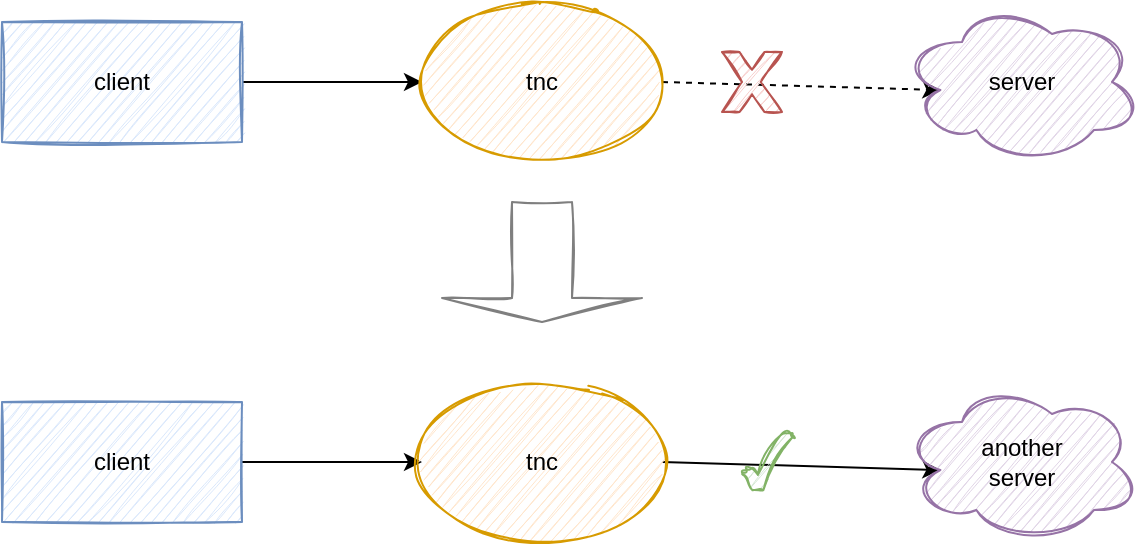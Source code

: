 <mxfile version="14.6.13" type="github">
  <diagram id="ceBjnJbVh1Aek3-lfcm4" name="Page-1">
    <mxGraphModel dx="1034" dy="688" grid="1" gridSize="10" guides="1" tooltips="1" connect="1" arrows="1" fold="1" page="1" pageScale="1" pageWidth="827" pageHeight="1169" math="0" shadow="0">
      <root>
        <mxCell id="0" />
        <mxCell id="1" parent="0" />
        <mxCell id="-IXOT3juRqkGH1phSfW5-5" style="edgeStyle=orthogonalEdgeStyle;rounded=0;orthogonalLoop=1;jettySize=auto;html=1;exitX=1;exitY=0.5;exitDx=0;exitDy=0;" parent="1" source="-IXOT3juRqkGH1phSfW5-1" target="-IXOT3juRqkGH1phSfW5-2" edge="1">
          <mxGeometry relative="1" as="geometry" />
        </mxCell>
        <mxCell id="-IXOT3juRqkGH1phSfW5-1" value="client" style="rounded=0;whiteSpace=wrap;html=1;sketch=1;fillColor=#dae8fc;strokeColor=#6c8ebf;shadow=0;glass=0;" parent="1" vertex="1">
          <mxGeometry x="70" y="250" width="120" height="60" as="geometry" />
        </mxCell>
        <mxCell id="-IXOT3juRqkGH1phSfW5-7" style="rounded=0;orthogonalLoop=1;jettySize=auto;html=1;exitX=1;exitY=0.5;exitDx=0;exitDy=0;entryX=0.16;entryY=0.55;entryDx=0;entryDy=0;entryPerimeter=0;dashed=1;" parent="1" source="-IXOT3juRqkGH1phSfW5-2" target="-IXOT3juRqkGH1phSfW5-3" edge="1">
          <mxGeometry relative="1" as="geometry" />
        </mxCell>
        <mxCell id="-IXOT3juRqkGH1phSfW5-2" value="tnc" style="ellipse;whiteSpace=wrap;html=1;rounded=0;shadow=0;glass=0;sketch=1;fillColor=#ffe6cc;strokeColor=#d79b00;" parent="1" vertex="1">
          <mxGeometry x="280" y="240" width="120" height="80" as="geometry" />
        </mxCell>
        <mxCell id="-IXOT3juRqkGH1phSfW5-3" value="server" style="ellipse;shape=cloud;whiteSpace=wrap;html=1;rounded=0;shadow=0;glass=0;sketch=1;fillColor=#e1d5e7;strokeColor=#9673a6;" parent="1" vertex="1">
          <mxGeometry x="520" y="240" width="120" height="80" as="geometry" />
        </mxCell>
        <mxCell id="3qK-AXKtgEHq6JbBa0pC-2" value="" style="verticalLabelPosition=bottom;verticalAlign=top;html=1;shape=mxgraph.basic.x;sketch=1;fillColor=#f8cecc;strokeColor=#b85450;" vertex="1" parent="1">
          <mxGeometry x="430" y="265" width="30" height="30" as="geometry" />
        </mxCell>
        <mxCell id="3qK-AXKtgEHq6JbBa0pC-3" style="edgeStyle=orthogonalEdgeStyle;rounded=0;orthogonalLoop=1;jettySize=auto;html=1;exitX=1;exitY=0.5;exitDx=0;exitDy=0;" edge="1" parent="1" source="3qK-AXKtgEHq6JbBa0pC-4" target="3qK-AXKtgEHq6JbBa0pC-6">
          <mxGeometry relative="1" as="geometry" />
        </mxCell>
        <mxCell id="3qK-AXKtgEHq6JbBa0pC-4" value="client" style="rounded=0;whiteSpace=wrap;html=1;sketch=1;fillColor=#dae8fc;strokeColor=#6c8ebf;shadow=0;glass=0;" vertex="1" parent="1">
          <mxGeometry x="70" y="440" width="120" height="60" as="geometry" />
        </mxCell>
        <mxCell id="3qK-AXKtgEHq6JbBa0pC-5" style="rounded=0;orthogonalLoop=1;jettySize=auto;html=1;exitX=1;exitY=0.5;exitDx=0;exitDy=0;entryX=0.16;entryY=0.55;entryDx=0;entryDy=0;entryPerimeter=0;" edge="1" parent="1" source="3qK-AXKtgEHq6JbBa0pC-6" target="3qK-AXKtgEHq6JbBa0pC-7">
          <mxGeometry relative="1" as="geometry" />
        </mxCell>
        <mxCell id="3qK-AXKtgEHq6JbBa0pC-6" value="tnc" style="ellipse;whiteSpace=wrap;html=1;rounded=0;shadow=0;glass=0;sketch=1;fillColor=#ffe6cc;strokeColor=#d79b00;" vertex="1" parent="1">
          <mxGeometry x="280" y="430" width="120" height="80" as="geometry" />
        </mxCell>
        <mxCell id="3qK-AXKtgEHq6JbBa0pC-7" value="another&lt;br&gt;server" style="ellipse;shape=cloud;whiteSpace=wrap;html=1;rounded=0;shadow=0;glass=0;sketch=1;fillColor=#e1d5e7;strokeColor=#9673a6;" vertex="1" parent="1">
          <mxGeometry x="520" y="430" width="120" height="80" as="geometry" />
        </mxCell>
        <mxCell id="3qK-AXKtgEHq6JbBa0pC-9" value="" style="verticalLabelPosition=bottom;verticalAlign=top;html=1;shape=mxgraph.basic.tick;sketch=1;fillColor=#d5e8d4;strokeColor=#82b366;" vertex="1" parent="1">
          <mxGeometry x="440" y="455" width="25.5" height="30" as="geometry" />
        </mxCell>
        <mxCell id="3qK-AXKtgEHq6JbBa0pC-12" value="" style="shape=singleArrow;direction=south;whiteSpace=wrap;html=1;sketch=1;fillColor=#ffffff;opacity=50;" vertex="1" parent="1">
          <mxGeometry x="290" y="340" width="100" height="60" as="geometry" />
        </mxCell>
      </root>
    </mxGraphModel>
  </diagram>
</mxfile>
